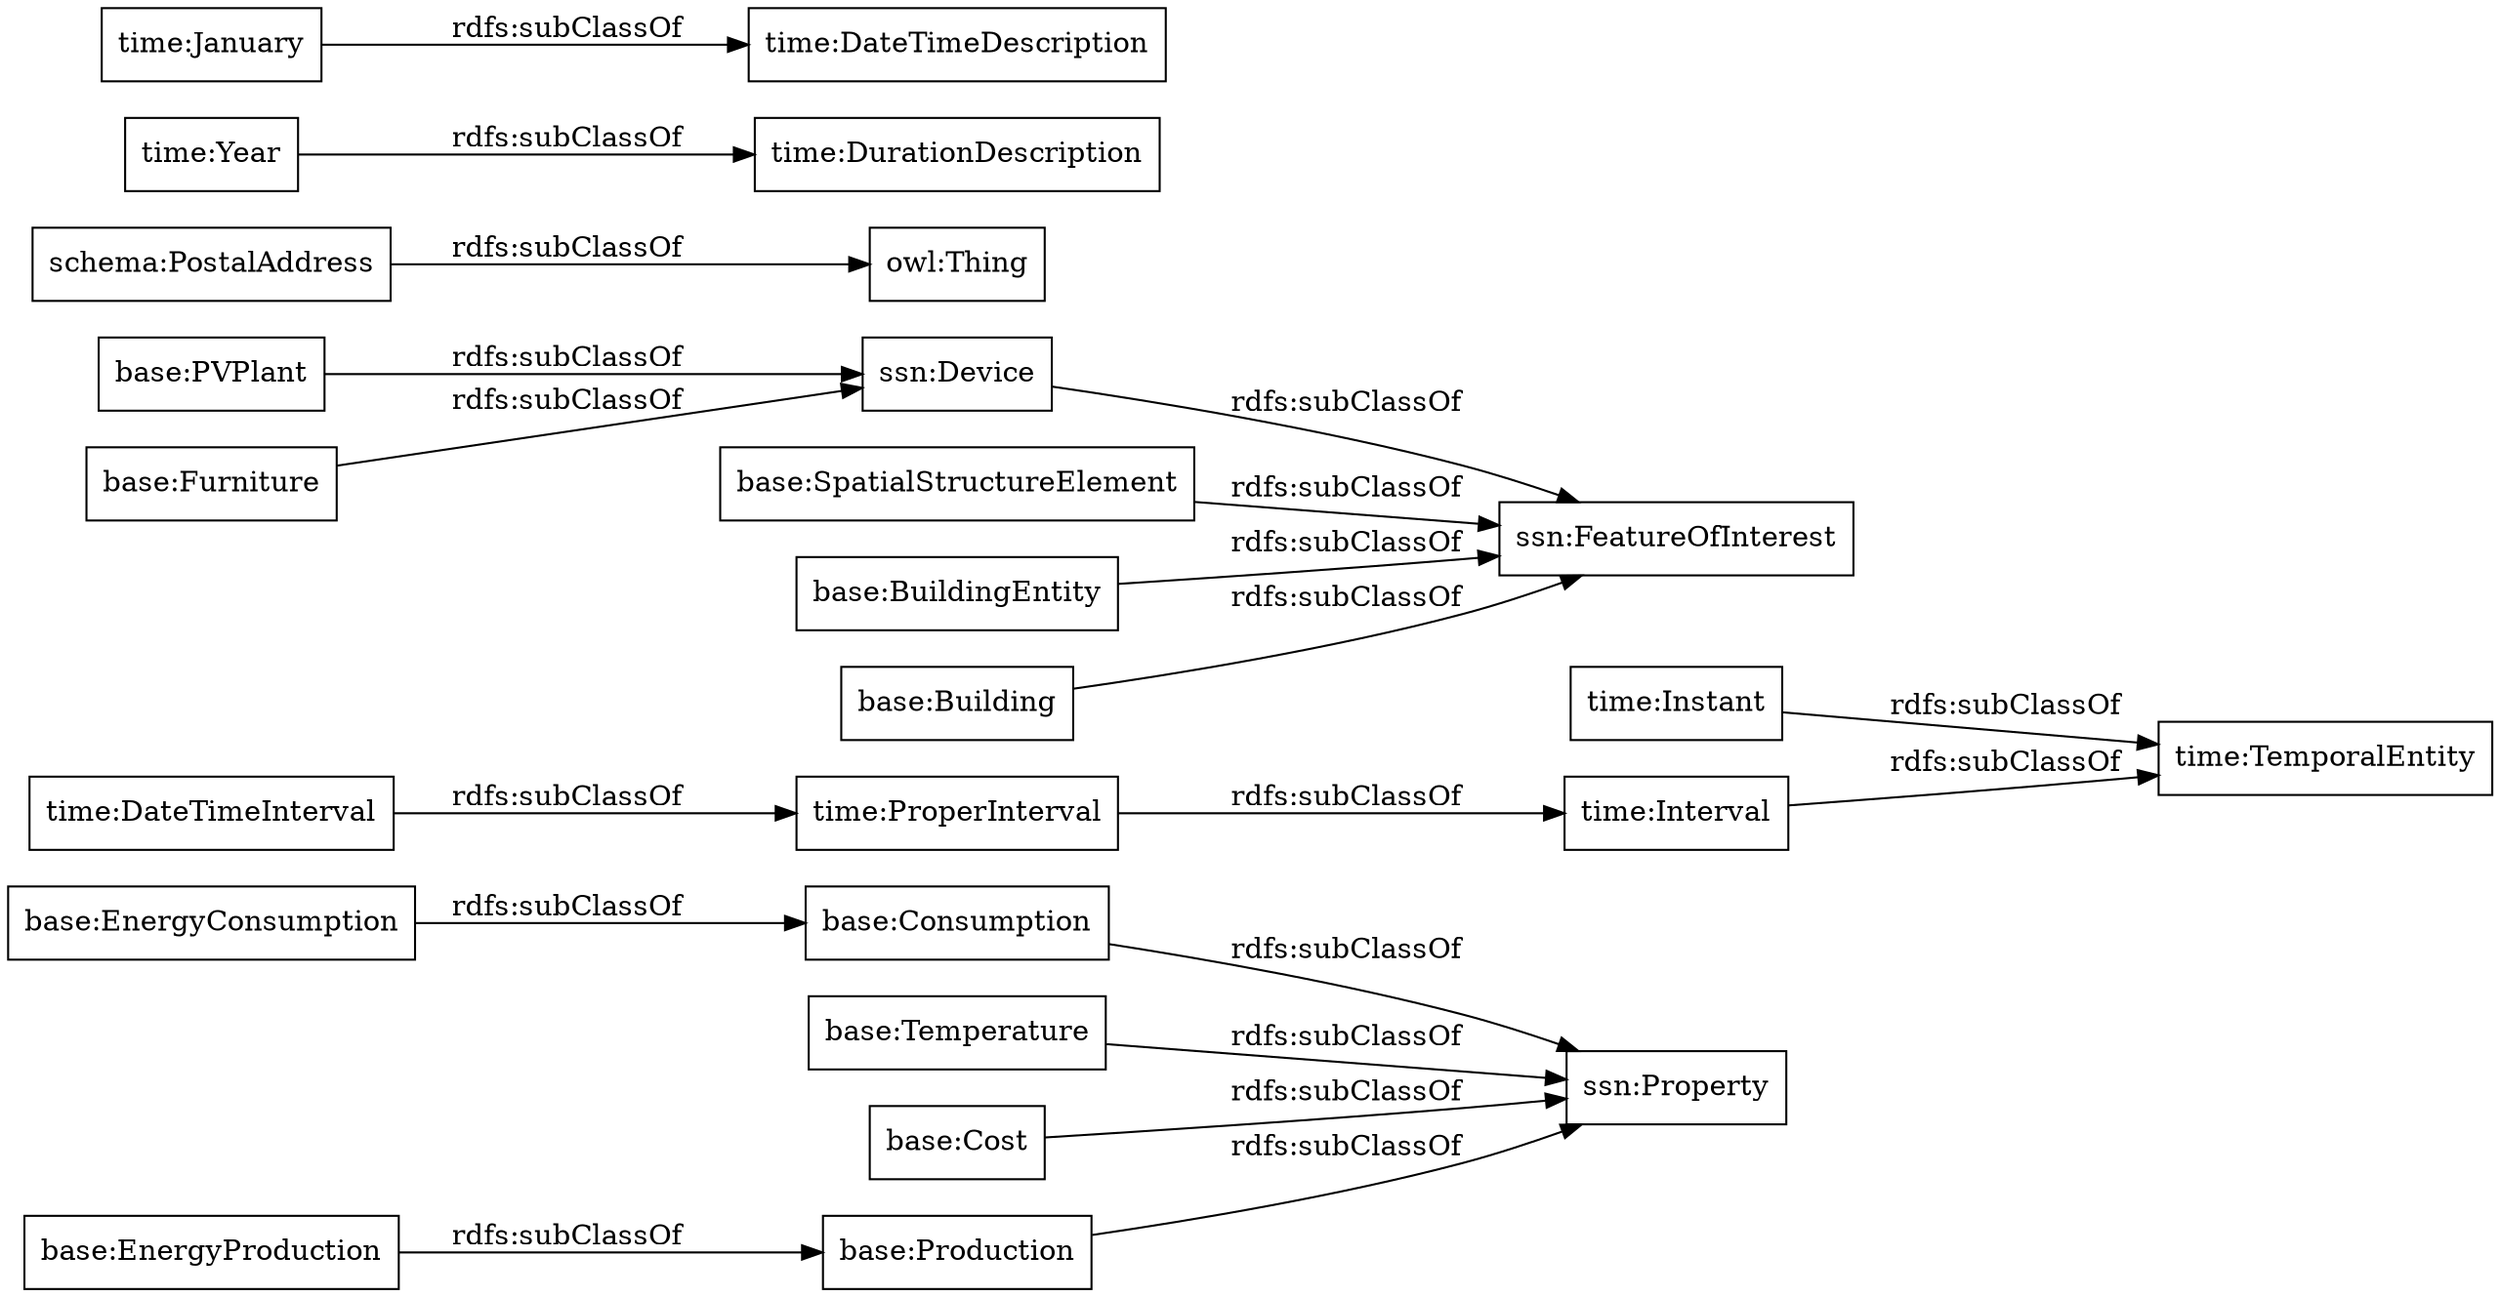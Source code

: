 digraph ar2dtool_diagram { 
rankdir=LR;
size="1000"
node [shape = rectangle, color="black"]; "base:EnergyConsumption" "time:Instant" "base:Consumption" "base:PVPlant" "base:Temperature" "ssn:FeatureOfInterest" "base:SpatialStructureElement" "base:BuildingEntity" "schema:PostalAddress" "base:EnergyProduction" "base:Building" "ssn:Property" "time:Interval" "base:Cost" "base:Furniture" "base:Production" "ssn:Device" "time:DateTimeInterval" "time:DurationDescription" "time:January" "time:ProperInterval" "time:TemporalEntity" "time:Year" "time:DateTimeDescription" ; /*classes style*/
	"base:Furniture" -> "ssn:Device" [ label = "rdfs:subClassOf" ];
	"ssn:Device" -> "ssn:FeatureOfInterest" [ label = "rdfs:subClassOf" ];
	"base:Temperature" -> "ssn:Property" [ label = "rdfs:subClassOf" ];
	"base:EnergyConsumption" -> "base:Consumption" [ label = "rdfs:subClassOf" ];
	"base:PVPlant" -> "ssn:Device" [ label = "rdfs:subClassOf" ];
	"time:DateTimeInterval" -> "time:ProperInterval" [ label = "rdfs:subClassOf" ];
	"base:BuildingEntity" -> "ssn:FeatureOfInterest" [ label = "rdfs:subClassOf" ];
	"base:Building" -> "ssn:FeatureOfInterest" [ label = "rdfs:subClassOf" ];
	"base:Cost" -> "ssn:Property" [ label = "rdfs:subClassOf" ];
	"time:Year" -> "time:DurationDescription" [ label = "rdfs:subClassOf" ];
	"schema:PostalAddress" -> "owl:Thing" [ label = "rdfs:subClassOf" ];
	"base:Consumption" -> "ssn:Property" [ label = "rdfs:subClassOf" ];
	"time:Interval" -> "time:TemporalEntity" [ label = "rdfs:subClassOf" ];
	"base:Production" -> "ssn:Property" [ label = "rdfs:subClassOf" ];
	"time:January" -> "time:DateTimeDescription" [ label = "rdfs:subClassOf" ];
	"time:ProperInterval" -> "time:Interval" [ label = "rdfs:subClassOf" ];
	"time:Instant" -> "time:TemporalEntity" [ label = "rdfs:subClassOf" ];
	"base:SpatialStructureElement" -> "ssn:FeatureOfInterest" [ label = "rdfs:subClassOf" ];
	"base:EnergyProduction" -> "base:Production" [ label = "rdfs:subClassOf" ];

}
